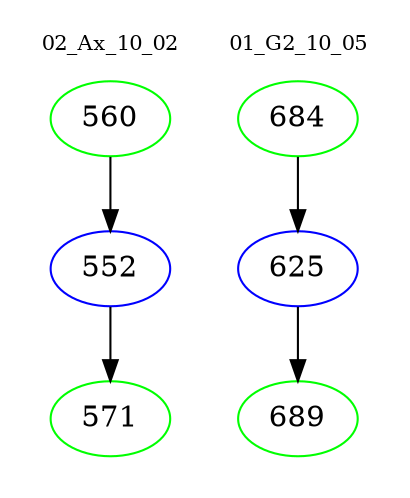 digraph{
subgraph cluster_0 {
color = white
label = "02_Ax_10_02";
fontsize=10;
T0_560 [label="560", color="green"]
T0_560 -> T0_552 [color="black"]
T0_552 [label="552", color="blue"]
T0_552 -> T0_571 [color="black"]
T0_571 [label="571", color="green"]
}
subgraph cluster_1 {
color = white
label = "01_G2_10_05";
fontsize=10;
T1_684 [label="684", color="green"]
T1_684 -> T1_625 [color="black"]
T1_625 [label="625", color="blue"]
T1_625 -> T1_689 [color="black"]
T1_689 [label="689", color="green"]
}
}
